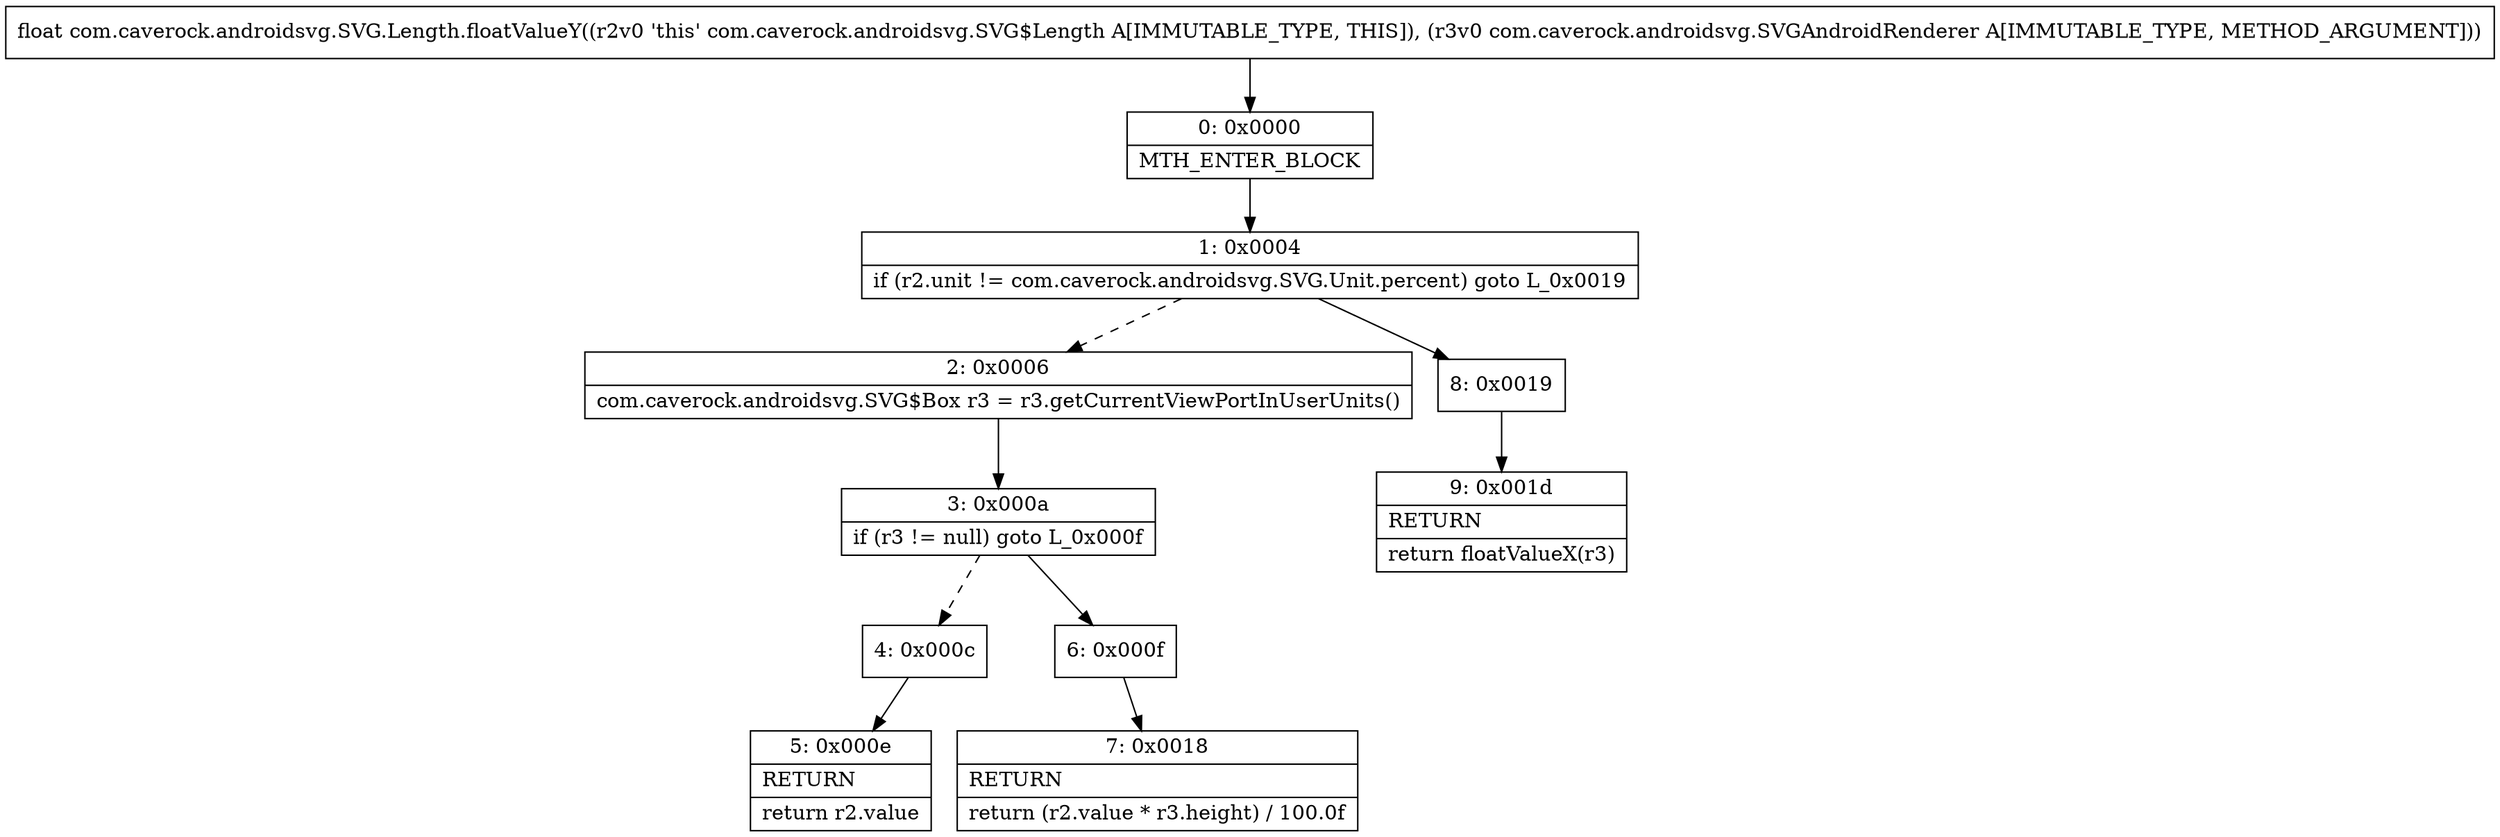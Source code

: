 digraph "CFG forcom.caverock.androidsvg.SVG.Length.floatValueY(Lcom\/caverock\/androidsvg\/SVGAndroidRenderer;)F" {
Node_0 [shape=record,label="{0\:\ 0x0000|MTH_ENTER_BLOCK\l}"];
Node_1 [shape=record,label="{1\:\ 0x0004|if (r2.unit != com.caverock.androidsvg.SVG.Unit.percent) goto L_0x0019\l}"];
Node_2 [shape=record,label="{2\:\ 0x0006|com.caverock.androidsvg.SVG$Box r3 = r3.getCurrentViewPortInUserUnits()\l}"];
Node_3 [shape=record,label="{3\:\ 0x000a|if (r3 != null) goto L_0x000f\l}"];
Node_4 [shape=record,label="{4\:\ 0x000c}"];
Node_5 [shape=record,label="{5\:\ 0x000e|RETURN\l|return r2.value\l}"];
Node_6 [shape=record,label="{6\:\ 0x000f}"];
Node_7 [shape=record,label="{7\:\ 0x0018|RETURN\l|return (r2.value * r3.height) \/ 100.0f\l}"];
Node_8 [shape=record,label="{8\:\ 0x0019}"];
Node_9 [shape=record,label="{9\:\ 0x001d|RETURN\l|return floatValueX(r3)\l}"];
MethodNode[shape=record,label="{float com.caverock.androidsvg.SVG.Length.floatValueY((r2v0 'this' com.caverock.androidsvg.SVG$Length A[IMMUTABLE_TYPE, THIS]), (r3v0 com.caverock.androidsvg.SVGAndroidRenderer A[IMMUTABLE_TYPE, METHOD_ARGUMENT])) }"];
MethodNode -> Node_0;
Node_0 -> Node_1;
Node_1 -> Node_2[style=dashed];
Node_1 -> Node_8;
Node_2 -> Node_3;
Node_3 -> Node_4[style=dashed];
Node_3 -> Node_6;
Node_4 -> Node_5;
Node_6 -> Node_7;
Node_8 -> Node_9;
}

